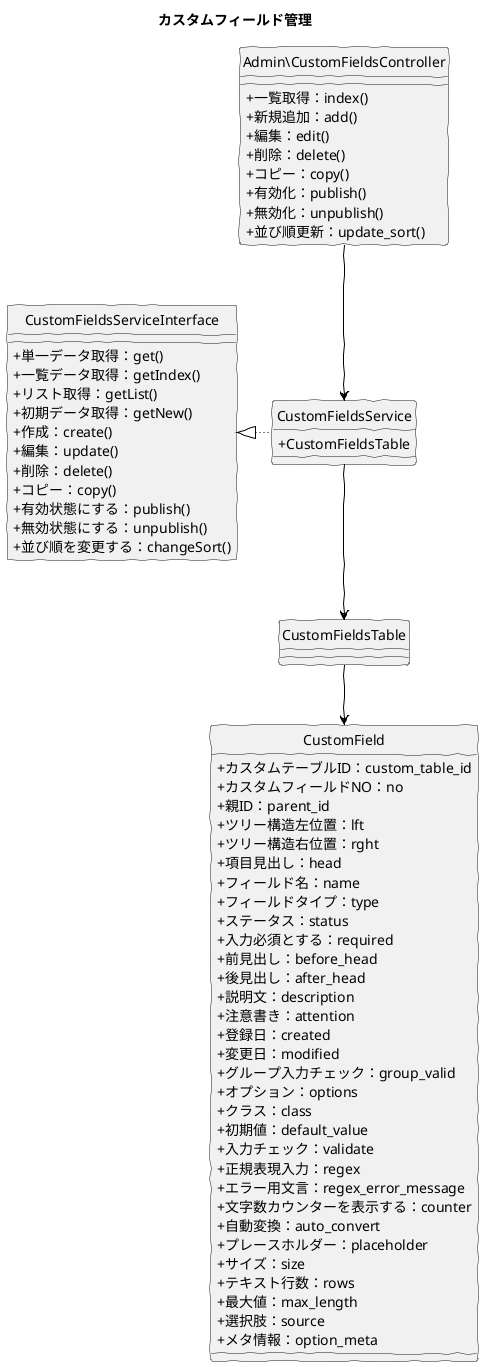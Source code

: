 @startuml
skinparam handwritten true
skinparam backgroundColor white
hide circle
skinparam classAttributeIconSize 0

title カスタムフィールド管理

class Admin\CustomFieldsController {
  + 一覧取得：index()
  + 新規追加：add()
  + 編集：edit()
  + 削除：delete()
  + コピー：copy()
  + 有効化：publish()
  + 無効化：unpublish()
  + 並び順更新：update_sort()
}

class CustomFieldsService {
  + CustomFieldsTable
}

class CustomFieldsServiceInterface {
  + 単一データ取得：get()
  + 一覧データ取得：getIndex()
  + リスト取得：getList()
  + 初期データ取得：getNew()
  + 作成：create()
  + 編集：update()
  + 削除：delete()
  + コピー：copy()
  + 有効状態にする：publish()
  + 無効状態にする：unpublish()
  + 並び順を変更する：changeSort()
}

class CustomFieldsTable {
}

class CustomField {
	+ カスタムテーブルID：custom_table_id
	+ カスタムフィールドNO：no
	+ 親ID：parent_id
	+ ツリー構造左位置：lft
	+ ツリー構造右位置：rght
	+ 項目見出し：head
	+ フィールド名：name
	+ フィールドタイプ：type
	+ ステータス：status
	+ 入力必須とする：required
	+ 前見出し：before_head
	+ 後見出し：after_head
	+ 説明文：description
	+ 注意書き：attention
	+ 登録日：created
	+ 変更日：modified
	+ グループ入力チェック：group_valid
	+ オプション：options
	+ クラス：class
	+ 初期値：default_value
	+ 入力チェック：validate
	+ 正規表現入力：regex
	+ エラー用文言：regex_error_message
	+ 文字数カウンターを表示する：counter
	+ 自動変換：auto_convert
	+ プレースホルダー：placeholder
	+ サイズ：size
	+ テキスト行数：rows
	+ 最大値：max_length
	+ 選択肢：source
	+ メタ情報：option_meta
}

Admin\CustomFieldsController -down[#Black]-> CustomFieldsService
CustomFieldsService -down[#Black]-> CustomFieldsTable
CustomFieldsService -left[dotted,#Black]-|> CustomFieldsServiceInterface
CustomFieldsTable -down[#Black]-> CustomField

@enduml
